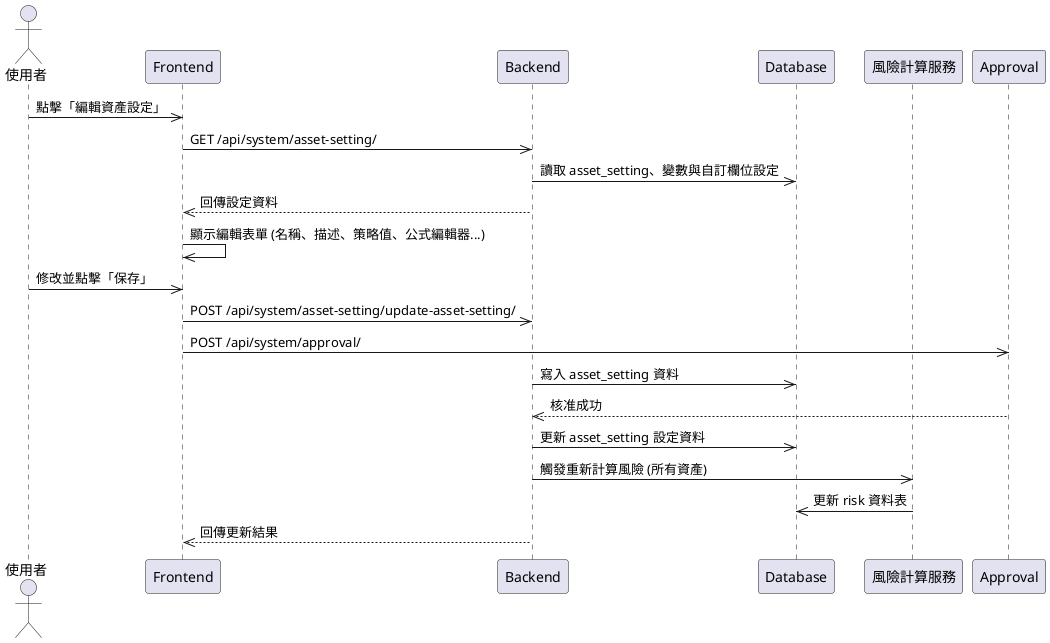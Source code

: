 @startuml

actor User as "使用者"
participant Frontend
participant Backend
participant Database
participant Service as "風險計算服務"

User ->> Frontend: 點擊「編輯資產設定」
Frontend ->> Backend: GET /api/system/asset-setting/
Backend ->> Database: 讀取 asset_setting、變數與自訂欄位設定
Backend -->> Frontend: 回傳設定資料
Frontend ->> Frontend: 顯示編輯表單 (名稱、描述、策略值、公式編輯器...)
User ->> Frontend: 修改並點擊「保存」
Frontend ->> Backend: POST /api/system/asset-setting/update-asset-setting/
Frontend ->> Approval: POST /api/system/approval/
Backend ->> Database: 寫入 asset_setting 資料
Approval-->>Backend: 核准成功
Backend ->> Database: 更新 asset_setting 設定資料
Backend ->> Service: 觸發重新計算風險 (所有資產)
Service ->> Database: 更新 risk 資料表
Backend -->> Frontend: 回傳更新結果
@enduml
